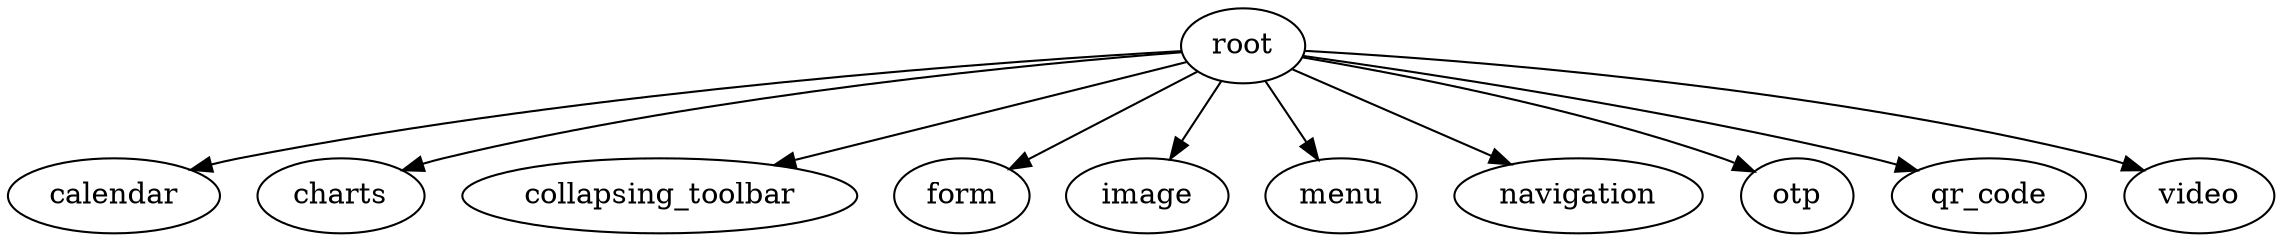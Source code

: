 digraph {
calendar
charts
collapsing_toolbar
form
image
menu
navigation
otp
qr_code
root
video
root -> calendar
root -> charts
root -> collapsing_toolbar
root -> form
root -> image
root -> menu
root -> navigation
root -> otp
root -> qr_code
root -> video
}
